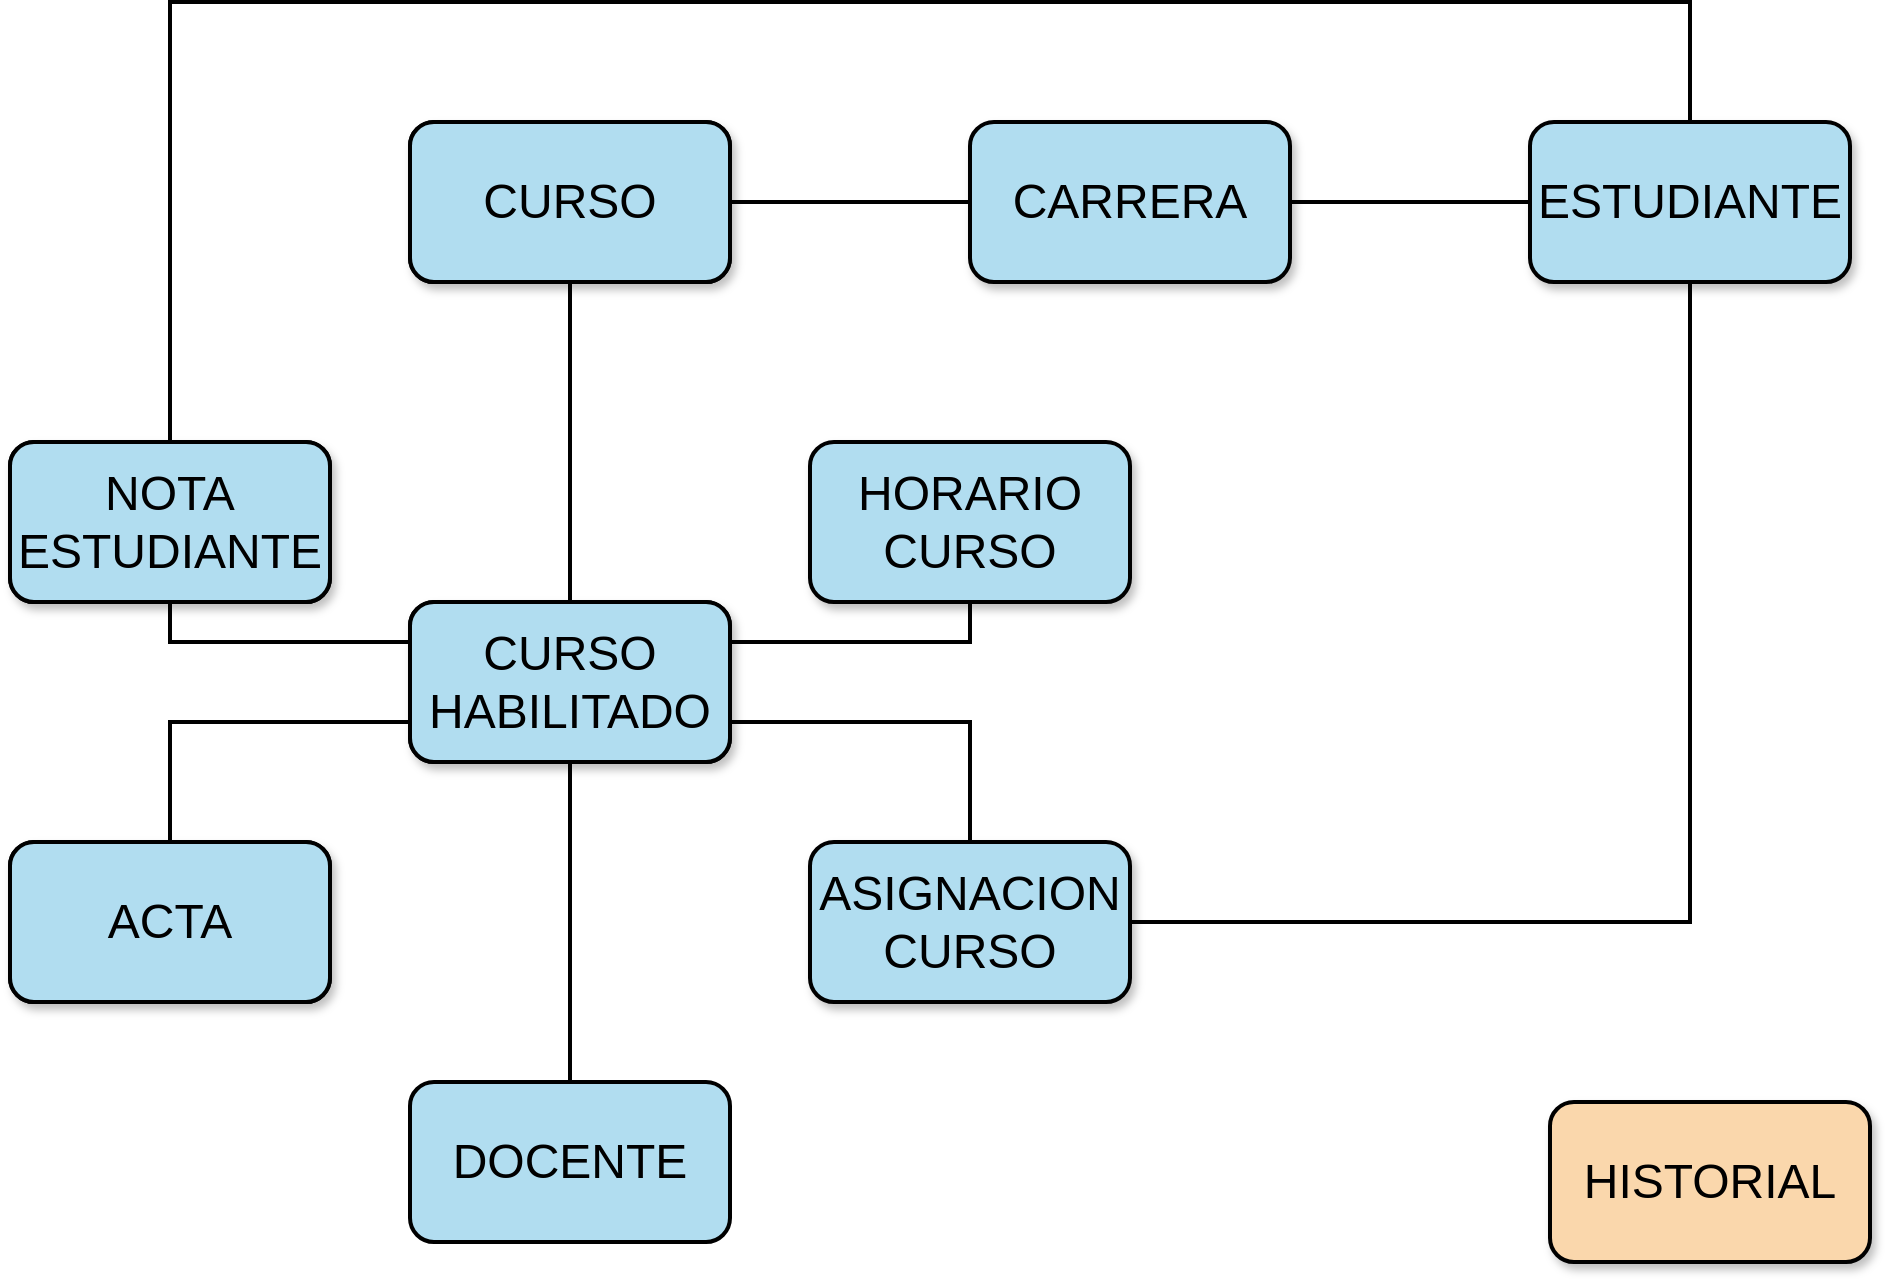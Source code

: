 <mxfile version="20.2.3" type="device"><diagram id="LBNRVKw0i-appkHZHz8K" name="Página-1"><mxGraphModel dx="2218" dy="794" grid="1" gridSize="10" guides="1" tooltips="1" connect="1" arrows="1" fold="1" page="1" pageScale="1" pageWidth="827" pageHeight="1169" math="0" shadow="0"><root><mxCell id="0"/><mxCell id="1" parent="0"/><mxCell id="ww_StQ2Osedy89sTaASK-28" style="edgeStyle=orthogonalEdgeStyle;rounded=0;orthogonalLoop=1;jettySize=auto;html=1;exitX=0.5;exitY=0;exitDx=0;exitDy=0;entryX=0.5;entryY=0;entryDx=0;entryDy=0;fontSize=24;endArrow=none;endFill=0;strokeColor=default;strokeWidth=2;" edge="1" parent="1" source="ww_StQ2Osedy89sTaASK-1" target="ww_StQ2Osedy89sTaASK-4"><mxGeometry relative="1" as="geometry"><Array as="points"><mxPoint x="-420" y="250"/><mxPoint x="340" y="250"/></Array></mxGeometry></mxCell><mxCell id="ww_StQ2Osedy89sTaASK-1" value="&lt;font style=&quot;font-size: 24px;&quot;&gt;NOTA ESTUDIANTE&lt;/font&gt;" style="rounded=1;whiteSpace=wrap;html=1;fillColor=#b1ddf0;strokeColor=default;strokeWidth=2;" vertex="1" parent="1"><mxGeometry x="-500" y="470" width="160" height="80" as="geometry"/></mxCell><mxCell id="ww_StQ2Osedy89sTaASK-11" style="edgeStyle=orthogonalEdgeStyle;rounded=0;orthogonalLoop=1;jettySize=auto;html=1;exitX=1;exitY=0.5;exitDx=0;exitDy=0;entryX=0;entryY=0.5;entryDx=0;entryDy=0;fontSize=24;strokeColor=default;endArrow=none;endFill=0;strokeWidth=2;" edge="1" parent="1" source="ww_StQ2Osedy89sTaASK-2" target="ww_StQ2Osedy89sTaASK-4"><mxGeometry relative="1" as="geometry"/></mxCell><mxCell id="ww_StQ2Osedy89sTaASK-2" value="&lt;span style=&quot;font-size: 24px;&quot;&gt;CARRERA&lt;/span&gt;" style="rounded=1;whiteSpace=wrap;html=1;fillColor=#b1ddf0;strokeColor=default;strokeWidth=2;glass=0;shadow=1;sketch=0;" vertex="1" parent="1"><mxGeometry x="-20" y="310" width="160" height="80" as="geometry"/></mxCell><mxCell id="ww_StQ2Osedy89sTaASK-3" value="&lt;span style=&quot;font-size: 24px;&quot;&gt;DOCENTE&lt;/span&gt;" style="rounded=1;whiteSpace=wrap;html=1;fillColor=#b1ddf0;strokeColor=default;strokeWidth=2;" vertex="1" parent="1"><mxGeometry x="-300" y="790" width="160" height="80" as="geometry"/></mxCell><mxCell id="ww_StQ2Osedy89sTaASK-27" style="edgeStyle=orthogonalEdgeStyle;rounded=0;orthogonalLoop=1;jettySize=auto;html=1;exitX=0.5;exitY=1;exitDx=0;exitDy=0;entryX=1;entryY=0.5;entryDx=0;entryDy=0;fontSize=24;endArrow=none;endFill=0;strokeColor=default;strokeWidth=2;" edge="1" parent="1" source="ww_StQ2Osedy89sTaASK-4" target="ww_StQ2Osedy89sTaASK-8"><mxGeometry relative="1" as="geometry"/></mxCell><mxCell id="ww_StQ2Osedy89sTaASK-4" value="&lt;span style=&quot;font-size: 24px;&quot;&gt;ESTUDIANTE&lt;br&gt;&lt;/span&gt;" style="rounded=1;whiteSpace=wrap;html=1;fillColor=#b1ddf0;strokeColor=default;strokeWidth=2;shadow=1;labelBackgroundColor=none;labelBorderColor=none;glass=0;" vertex="1" parent="1"><mxGeometry x="260" y="310" width="160" height="80" as="geometry"/></mxCell><mxCell id="ww_StQ2Osedy89sTaASK-12" style="edgeStyle=orthogonalEdgeStyle;rounded=0;orthogonalLoop=1;jettySize=auto;html=1;exitX=1;exitY=0.5;exitDx=0;exitDy=0;entryX=0;entryY=0.5;entryDx=0;entryDy=0;fontSize=24;endArrow=none;endFill=0;strokeColor=default;strokeWidth=2;fillColor=#b1ddf0;" edge="1" parent="1" source="ww_StQ2Osedy89sTaASK-5" target="ww_StQ2Osedy89sTaASK-2"><mxGeometry relative="1" as="geometry"/></mxCell><mxCell id="ww_StQ2Osedy89sTaASK-13" style="edgeStyle=orthogonalEdgeStyle;rounded=0;orthogonalLoop=1;jettySize=auto;html=1;exitX=0.5;exitY=1;exitDx=0;exitDy=0;entryX=0.5;entryY=0;entryDx=0;entryDy=0;fontSize=24;endArrow=none;endFill=0;strokeColor=default;strokeWidth=2;fillColor=#b1ddf0;" edge="1" parent="1" source="ww_StQ2Osedy89sTaASK-5" target="ww_StQ2Osedy89sTaASK-7"><mxGeometry relative="1" as="geometry"/></mxCell><mxCell id="ww_StQ2Osedy89sTaASK-5" value="&lt;span style=&quot;font-size: 24px;&quot;&gt;CURSO&lt;/span&gt;" style="rounded=1;whiteSpace=wrap;html=1;fillColor=#b1ddf0;strokeColor=default;strokeWidth=2;" vertex="1" parent="1"><mxGeometry x="-300" y="310" width="160" height="80" as="geometry"/></mxCell><mxCell id="ww_StQ2Osedy89sTaASK-6" value="&lt;span style=&quot;font-size: 24px;&quot;&gt;HORARIO CURSO&lt;/span&gt;" style="rounded=1;whiteSpace=wrap;html=1;fillColor=#b1ddf0;strokeColor=default;strokeWidth=2;shadow=1;" vertex="1" parent="1"><mxGeometry x="-100" y="470" width="160" height="80" as="geometry"/></mxCell><mxCell id="ww_StQ2Osedy89sTaASK-22" style="edgeStyle=orthogonalEdgeStyle;rounded=0;orthogonalLoop=1;jettySize=auto;html=1;exitX=1;exitY=0.25;exitDx=0;exitDy=0;entryX=0.5;entryY=1;entryDx=0;entryDy=0;fontSize=24;endArrow=none;endFill=0;strokeColor=default;strokeWidth=2;fillColor=#b1ddf0;" edge="1" parent="1" source="ww_StQ2Osedy89sTaASK-7" target="ww_StQ2Osedy89sTaASK-6"><mxGeometry relative="1" as="geometry"/></mxCell><mxCell id="ww_StQ2Osedy89sTaASK-23" style="edgeStyle=orthogonalEdgeStyle;rounded=0;orthogonalLoop=1;jettySize=auto;html=1;exitX=0;exitY=0.25;exitDx=0;exitDy=0;entryX=0.5;entryY=1;entryDx=0;entryDy=0;fontSize=24;endArrow=none;endFill=0;strokeColor=default;strokeWidth=2;fillColor=#b1ddf0;" edge="1" parent="1" source="ww_StQ2Osedy89sTaASK-7" target="ww_StQ2Osedy89sTaASK-1"><mxGeometry relative="1" as="geometry"/></mxCell><mxCell id="ww_StQ2Osedy89sTaASK-24" style="edgeStyle=orthogonalEdgeStyle;rounded=0;orthogonalLoop=1;jettySize=auto;html=1;exitX=0;exitY=0.75;exitDx=0;exitDy=0;entryX=0.5;entryY=0;entryDx=0;entryDy=0;fontSize=24;endArrow=none;endFill=0;strokeColor=default;strokeWidth=2;fillColor=#b1ddf0;" edge="1" parent="1" source="ww_StQ2Osedy89sTaASK-7" target="ww_StQ2Osedy89sTaASK-9"><mxGeometry relative="1" as="geometry"/></mxCell><mxCell id="ww_StQ2Osedy89sTaASK-25" style="edgeStyle=orthogonalEdgeStyle;rounded=0;orthogonalLoop=1;jettySize=auto;html=1;exitX=1;exitY=0.75;exitDx=0;exitDy=0;entryX=0.5;entryY=0;entryDx=0;entryDy=0;fontSize=24;endArrow=none;endFill=0;strokeColor=default;strokeWidth=2;fillColor=#b1ddf0;" edge="1" parent="1" source="ww_StQ2Osedy89sTaASK-7" target="ww_StQ2Osedy89sTaASK-8"><mxGeometry relative="1" as="geometry"/></mxCell><mxCell id="ww_StQ2Osedy89sTaASK-26" style="edgeStyle=orthogonalEdgeStyle;rounded=0;orthogonalLoop=1;jettySize=auto;html=1;exitX=0.5;exitY=1;exitDx=0;exitDy=0;entryX=0.5;entryY=0;entryDx=0;entryDy=0;fontSize=24;endArrow=none;endFill=0;strokeColor=default;strokeWidth=2;fillColor=#b1ddf0;" edge="1" parent="1" source="ww_StQ2Osedy89sTaASK-7" target="ww_StQ2Osedy89sTaASK-3"><mxGeometry relative="1" as="geometry"/></mxCell><mxCell id="ww_StQ2Osedy89sTaASK-7" value="&lt;span style=&quot;font-size: 24px;&quot;&gt;CURSO HABILITADO&lt;/span&gt;" style="rounded=1;whiteSpace=wrap;html=1;fillColor=#b1ddf0;strokeColor=default;strokeWidth=2;" vertex="1" parent="1"><mxGeometry x="-300" y="550" width="160" height="80" as="geometry"/></mxCell><mxCell id="ww_StQ2Osedy89sTaASK-8" value="&lt;span style=&quot;font-size: 24px;&quot;&gt;ASIGNACION CURSO&lt;/span&gt;" style="rounded=1;whiteSpace=wrap;html=1;fillColor=#b1ddf0;strokeColor=default;strokeWidth=2;shadow=1;" vertex="1" parent="1"><mxGeometry x="-100" y="670" width="160" height="80" as="geometry"/></mxCell><mxCell id="ww_StQ2Osedy89sTaASK-9" value="&lt;span style=&quot;font-size: 24px;&quot;&gt;ACTA&lt;/span&gt;" style="rounded=1;whiteSpace=wrap;html=1;fillColor=#b1ddf0;strokeColor=default;strokeWidth=2;" vertex="1" parent="1"><mxGeometry x="-500" y="670" width="160" height="80" as="geometry"/></mxCell><mxCell id="ww_StQ2Osedy89sTaASK-10" value="&lt;span style=&quot;font-size: 24px;&quot;&gt;HISTORIAL&lt;/span&gt;" style="rounded=1;whiteSpace=wrap;html=1;fillColor=#fad7ac;strokeColor=default;strokeWidth=2;shadow=1;glass=0;" vertex="1" parent="1"><mxGeometry x="270" y="800" width="160" height="80" as="geometry"/></mxCell><mxCell id="ww_StQ2Osedy89sTaASK-29" value="&lt;span style=&quot;font-size: 24px;&quot;&gt;CURSO&lt;/span&gt;" style="rounded=1;whiteSpace=wrap;html=1;fillColor=#b1ddf0;strokeColor=default;strokeWidth=2;shadow=1;" vertex="1" parent="1"><mxGeometry x="-300" y="310" width="160" height="80" as="geometry"/></mxCell><mxCell id="ww_StQ2Osedy89sTaASK-30" value="&lt;font style=&quot;font-size: 24px;&quot;&gt;NOTA ESTUDIANTE&lt;/font&gt;" style="rounded=1;whiteSpace=wrap;html=1;fillColor=#b1ddf0;strokeColor=default;strokeWidth=2;shadow=1;" vertex="1" parent="1"><mxGeometry x="-500" y="470" width="160" height="80" as="geometry"/></mxCell><mxCell id="ww_StQ2Osedy89sTaASK-31" value="&lt;span style=&quot;font-size: 24px;&quot;&gt;ACTA&lt;/span&gt;" style="rounded=1;whiteSpace=wrap;html=1;fillColor=#b1ddf0;strokeColor=default;strokeWidth=2;shadow=1;" vertex="1" parent="1"><mxGeometry x="-500" y="670" width="160" height="80" as="geometry"/></mxCell><mxCell id="ww_StQ2Osedy89sTaASK-32" value="&lt;span style=&quot;font-size: 24px;&quot;&gt;CURSO HABILITADO&lt;/span&gt;" style="rounded=1;whiteSpace=wrap;html=1;fillColor=#b1ddf0;strokeColor=default;strokeWidth=2;shadow=1;" vertex="1" parent="1"><mxGeometry x="-300" y="550" width="160" height="80" as="geometry"/></mxCell></root></mxGraphModel></diagram></mxfile>